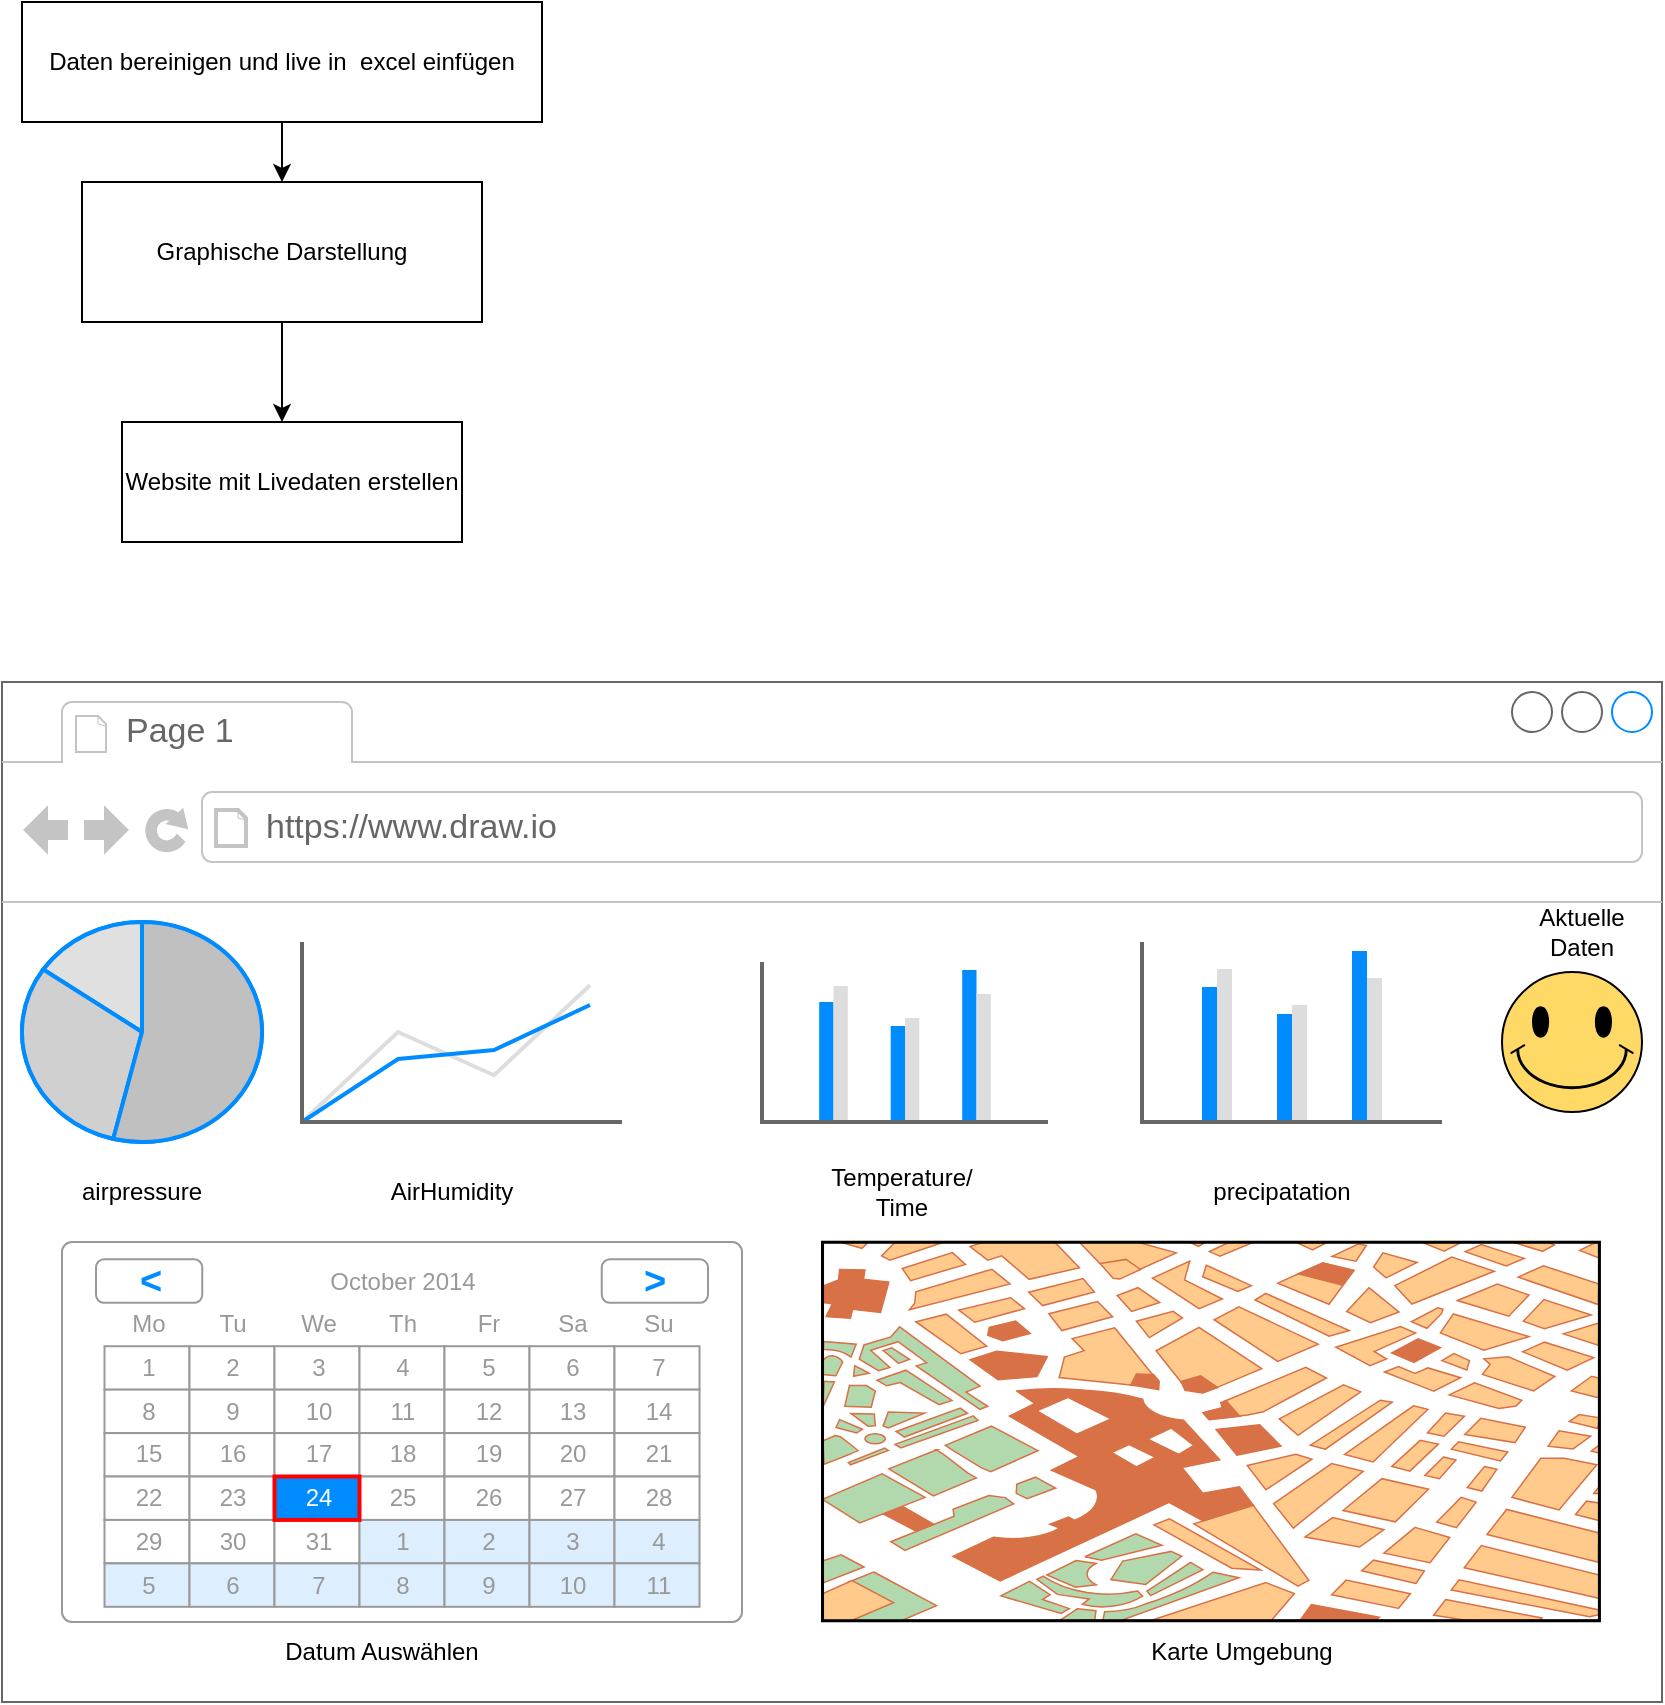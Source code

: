 <mxfile version="24.6.4" type="device">
  <diagram name="Seite-1" id="RdO1OdW-vev1KYqcD7v8">
    <mxGraphModel dx="1437" dy="780" grid="1" gridSize="10" guides="1" tooltips="1" connect="1" arrows="1" fold="1" page="1" pageScale="1" pageWidth="827" pageHeight="1169" math="0" shadow="0">
      <root>
        <mxCell id="0" />
        <mxCell id="1" parent="0" />
        <mxCell id="7vF60qcxZKFkqF9xGKKI-3" value="" style="edgeStyle=orthogonalEdgeStyle;rounded=0;orthogonalLoop=1;jettySize=auto;html=1;" edge="1" parent="1" source="7vF60qcxZKFkqF9xGKKI-1" target="7vF60qcxZKFkqF9xGKKI-2">
          <mxGeometry relative="1" as="geometry" />
        </mxCell>
        <mxCell id="7vF60qcxZKFkqF9xGKKI-1" value="Daten bereinigen und live in&amp;nbsp; excel einfügen" style="rounded=0;whiteSpace=wrap;html=1;" vertex="1" parent="1">
          <mxGeometry x="270" y="110" width="260" height="60" as="geometry" />
        </mxCell>
        <mxCell id="7vF60qcxZKFkqF9xGKKI-2" value="Graphische Darstellung" style="rounded=0;whiteSpace=wrap;html=1;" vertex="1" parent="1">
          <mxGeometry x="300" y="200" width="200" height="70" as="geometry" />
        </mxCell>
        <mxCell id="7vF60qcxZKFkqF9xGKKI-4" value="" style="endArrow=classic;html=1;rounded=0;exitX=0.5;exitY=1;exitDx=0;exitDy=0;" edge="1" parent="1" source="7vF60qcxZKFkqF9xGKKI-2">
          <mxGeometry width="50" height="50" relative="1" as="geometry">
            <mxPoint x="390" y="410" as="sourcePoint" />
            <mxPoint x="400" y="320" as="targetPoint" />
          </mxGeometry>
        </mxCell>
        <mxCell id="7vF60qcxZKFkqF9xGKKI-5" value="Website mit Livedaten erstellen" style="rounded=0;whiteSpace=wrap;html=1;" vertex="1" parent="1">
          <mxGeometry x="320" y="320" width="170" height="60" as="geometry" />
        </mxCell>
        <mxCell id="7vF60qcxZKFkqF9xGKKI-11" value="" style="strokeWidth=1;shadow=0;dashed=0;align=center;html=1;shape=mxgraph.mockup.containers.browserWindow;rSize=0;strokeColor=#666666;strokeColor2=#008cff;strokeColor3=#c4c4c4;mainText=,;recursiveResize=0;" vertex="1" parent="1">
          <mxGeometry x="260" y="450" width="830" height="510" as="geometry" />
        </mxCell>
        <mxCell id="7vF60qcxZKFkqF9xGKKI-12" value="Page 1" style="strokeWidth=1;shadow=0;dashed=0;align=center;html=1;shape=mxgraph.mockup.containers.anchor;fontSize=17;fontColor=#666666;align=left;whiteSpace=wrap;" vertex="1" parent="7vF60qcxZKFkqF9xGKKI-11">
          <mxGeometry x="60" y="12" width="110" height="26" as="geometry" />
        </mxCell>
        <mxCell id="7vF60qcxZKFkqF9xGKKI-13" value="https://www.draw.io" style="strokeWidth=1;shadow=0;dashed=0;align=center;html=1;shape=mxgraph.mockup.containers.anchor;rSize=0;fontSize=17;fontColor=#666666;align=left;" vertex="1" parent="7vF60qcxZKFkqF9xGKKI-11">
          <mxGeometry x="130" y="60" width="250" height="26" as="geometry" />
        </mxCell>
        <mxCell id="7vF60qcxZKFkqF9xGKKI-14" value="" style="verticalLabelPosition=bottom;shadow=0;dashed=0;align=center;html=1;verticalAlign=top;strokeWidth=1;shape=mxgraph.mockup.graphics.columnChart;strokeColor=none;strokeColor2=none;strokeColor3=#666666;fillColor2=#008cff;fillColor3=#dddddd;" vertex="1" parent="7vF60qcxZKFkqF9xGKKI-11">
          <mxGeometry x="380" y="140" width="143" height="80" as="geometry" />
        </mxCell>
        <mxCell id="7vF60qcxZKFkqF9xGKKI-15" value="" style="verticalLabelPosition=bottom;shadow=0;dashed=0;align=center;html=1;verticalAlign=top;strokeWidth=1;shape=mxgraph.mockup.graphics.columnChart;strokeColor=none;strokeColor2=none;strokeColor3=#666666;fillColor2=#008cff;fillColor3=#dddddd;" vertex="1" parent="7vF60qcxZKFkqF9xGKKI-11">
          <mxGeometry x="570" y="130" width="150" height="90" as="geometry" />
        </mxCell>
        <mxCell id="7vF60qcxZKFkqF9xGKKI-17" value="" style="verticalLabelPosition=bottom;shadow=0;dashed=0;align=center;html=1;verticalAlign=top;strokeWidth=1;shape=mxgraph.mockup.graphics.lineChart;strokeColor=none;strokeColor2=#666666;strokeColor3=#008cff;strokeColor4=#dddddd;" vertex="1" parent="7vF60qcxZKFkqF9xGKKI-11">
          <mxGeometry x="150" y="130" width="160" height="90" as="geometry" />
        </mxCell>
        <mxCell id="7vF60qcxZKFkqF9xGKKI-18" value="" style="verticalLabelPosition=bottom;shadow=0;dashed=0;align=center;html=1;verticalAlign=top;strokeWidth=1;shape=mxgraph.mockup.graphics.pieChart;strokeColor=#008cff;parts=10,20,35;partColors=#e0e0e0,#d0d0d0,#c0c0c0,#b0b0b0,#a0a0a0;strokeWidth=2;" vertex="1" parent="7vF60qcxZKFkqF9xGKKI-11">
          <mxGeometry x="10" y="120" width="120" height="110" as="geometry" />
        </mxCell>
        <mxCell id="7vF60qcxZKFkqF9xGKKI-19" value="Temperature/ Time" style="text;html=1;align=center;verticalAlign=middle;whiteSpace=wrap;rounded=0;" vertex="1" parent="7vF60qcxZKFkqF9xGKKI-11">
          <mxGeometry x="400" y="240" width="100" height="30" as="geometry" />
        </mxCell>
        <mxCell id="7vF60qcxZKFkqF9xGKKI-20" value="AirHumidity" style="text;html=1;align=center;verticalAlign=middle;whiteSpace=wrap;rounded=0;" vertex="1" parent="7vF60qcxZKFkqF9xGKKI-11">
          <mxGeometry x="170" y="240" width="110" height="30" as="geometry" />
        </mxCell>
        <mxCell id="7vF60qcxZKFkqF9xGKKI-22" value="airpressure" style="text;html=1;align=center;verticalAlign=middle;whiteSpace=wrap;rounded=0;" vertex="1" parent="7vF60qcxZKFkqF9xGKKI-11">
          <mxGeometry x="40" y="240" width="60" height="30" as="geometry" />
        </mxCell>
        <mxCell id="7vF60qcxZKFkqF9xGKKI-23" value="precipatation" style="text;html=1;align=center;verticalAlign=middle;whiteSpace=wrap;rounded=0;" vertex="1" parent="7vF60qcxZKFkqF9xGKKI-11">
          <mxGeometry x="590" y="240" width="100" height="30" as="geometry" />
        </mxCell>
        <mxCell id="7vF60qcxZKFkqF9xGKKI-25" value="Aktuelle Daten" style="text;html=1;align=center;verticalAlign=middle;whiteSpace=wrap;rounded=0;" vertex="1" parent="7vF60qcxZKFkqF9xGKKI-11">
          <mxGeometry x="760" y="110" width="60" height="30" as="geometry" />
        </mxCell>
        <mxCell id="7vF60qcxZKFkqF9xGKKI-31" value="" style="verticalLabelPosition=bottom;shadow=0;dashed=0;align=center;html=1;verticalAlign=top;strokeWidth=1;shape=mxgraph.mockup.misc.map;" vertex="1" parent="7vF60qcxZKFkqF9xGKKI-11">
          <mxGeometry x="410" y="280" width="390" height="190" as="geometry" />
        </mxCell>
        <mxCell id="7vF60qcxZKFkqF9xGKKI-33" value="Karte Umgebung" style="text;html=1;align=center;verticalAlign=middle;whiteSpace=wrap;rounded=0;" vertex="1" parent="7vF60qcxZKFkqF9xGKKI-11">
          <mxGeometry x="550" y="470" width="140" height="30" as="geometry" />
        </mxCell>
        <mxCell id="7vF60qcxZKFkqF9xGKKI-34" value="" style="verticalLabelPosition=bottom;verticalAlign=top;html=1;shape=mxgraph.basic.smiley;fillColor=#FFD966;strokeColor=#000000;" vertex="1" parent="7vF60qcxZKFkqF9xGKKI-11">
          <mxGeometry x="750" y="145" width="70" height="70" as="geometry" />
        </mxCell>
        <mxCell id="7vF60qcxZKFkqF9xGKKI-44" value="" style="strokeWidth=1;shadow=0;dashed=0;align=center;html=1;shape=mxgraph.mockup.forms.rrect;rSize=5;strokeColor=#999999;fillColor=#ffffff;" vertex="1" parent="7vF60qcxZKFkqF9xGKKI-11">
          <mxGeometry x="30" y="280" width="340" height="190" as="geometry" />
        </mxCell>
        <mxCell id="7vF60qcxZKFkqF9xGKKI-45" value="October 2014" style="strokeWidth=1;shadow=0;dashed=0;align=center;html=1;shape=mxgraph.mockup.forms.anchor;fontColor=#999999;" vertex="1" parent="7vF60qcxZKFkqF9xGKKI-44">
          <mxGeometry x="63.75" y="8.686" width="212.5" height="21.714" as="geometry" />
        </mxCell>
        <mxCell id="7vF60qcxZKFkqF9xGKKI-46" value="&lt;" style="strokeWidth=1;shadow=0;dashed=0;align=center;html=1;shape=mxgraph.mockup.forms.rrect;rSize=4;strokeColor=#999999;fontColor=#008cff;fontSize=19;fontStyle=1;" vertex="1" parent="7vF60qcxZKFkqF9xGKKI-44">
          <mxGeometry x="17" y="8.686" width="53.125" height="21.714" as="geometry" />
        </mxCell>
        <mxCell id="7vF60qcxZKFkqF9xGKKI-47" value="&gt;" style="strokeWidth=1;shadow=0;dashed=0;align=center;html=1;shape=mxgraph.mockup.forms.rrect;rSize=4;strokeColor=#999999;fontColor=#008cff;fontSize=19;fontStyle=1;" vertex="1" parent="7vF60qcxZKFkqF9xGKKI-44">
          <mxGeometry x="269.875" y="8.686" width="53.125" height="21.714" as="geometry" />
        </mxCell>
        <mxCell id="7vF60qcxZKFkqF9xGKKI-48" value="Mo" style="strokeWidth=1;shadow=0;dashed=0;align=center;html=1;shape=mxgraph.mockup.forms.anchor;fontColor=#999999;" vertex="1" parent="7vF60qcxZKFkqF9xGKKI-44">
          <mxGeometry x="21.25" y="30.4" width="42.5" height="21.714" as="geometry" />
        </mxCell>
        <mxCell id="7vF60qcxZKFkqF9xGKKI-49" value="Tu" style="strokeWidth=1;shadow=0;dashed=0;align=center;html=1;shape=mxgraph.mockup.forms.anchor;fontColor=#999999;" vertex="1" parent="7vF60qcxZKFkqF9xGKKI-44">
          <mxGeometry x="63.75" y="30.4" width="42.5" height="21.714" as="geometry" />
        </mxCell>
        <mxCell id="7vF60qcxZKFkqF9xGKKI-50" value="We" style="strokeWidth=1;shadow=0;dashed=0;align=center;html=1;shape=mxgraph.mockup.forms.anchor;fontColor=#999999;" vertex="1" parent="7vF60qcxZKFkqF9xGKKI-44">
          <mxGeometry x="106.25" y="30.4" width="42.5" height="21.714" as="geometry" />
        </mxCell>
        <mxCell id="7vF60qcxZKFkqF9xGKKI-51" value="Th" style="strokeWidth=1;shadow=0;dashed=0;align=center;html=1;shape=mxgraph.mockup.forms.anchor;fontColor=#999999;" vertex="1" parent="7vF60qcxZKFkqF9xGKKI-44">
          <mxGeometry x="148.75" y="30.4" width="42.5" height="21.714" as="geometry" />
        </mxCell>
        <mxCell id="7vF60qcxZKFkqF9xGKKI-52" value="Fr" style="strokeWidth=1;shadow=0;dashed=0;align=center;html=1;shape=mxgraph.mockup.forms.anchor;fontColor=#999999;" vertex="1" parent="7vF60qcxZKFkqF9xGKKI-44">
          <mxGeometry x="191.25" y="30.4" width="42.5" height="21.714" as="geometry" />
        </mxCell>
        <mxCell id="7vF60qcxZKFkqF9xGKKI-53" value="Sa" style="strokeWidth=1;shadow=0;dashed=0;align=center;html=1;shape=mxgraph.mockup.forms.anchor;fontColor=#999999;" vertex="1" parent="7vF60qcxZKFkqF9xGKKI-44">
          <mxGeometry x="233.75" y="30.4" width="42.5" height="21.714" as="geometry" />
        </mxCell>
        <mxCell id="7vF60qcxZKFkqF9xGKKI-54" value="Su" style="strokeWidth=1;shadow=0;dashed=0;align=center;html=1;shape=mxgraph.mockup.forms.anchor;fontColor=#999999;" vertex="1" parent="7vF60qcxZKFkqF9xGKKI-44">
          <mxGeometry x="276.25" y="30.4" width="42.5" height="21.714" as="geometry" />
        </mxCell>
        <mxCell id="7vF60qcxZKFkqF9xGKKI-55" value="1" style="strokeWidth=1;shadow=0;dashed=0;align=center;html=1;shape=mxgraph.mockup.forms.rrect;rSize=0;strokeColor=#999999;fontColor=#999999;" vertex="1" parent="7vF60qcxZKFkqF9xGKKI-44">
          <mxGeometry x="21.25" y="52.114" width="42.5" height="21.714" as="geometry" />
        </mxCell>
        <mxCell id="7vF60qcxZKFkqF9xGKKI-56" value="2" style="strokeWidth=1;shadow=0;dashed=0;align=center;html=1;shape=mxgraph.mockup.forms.rrect;rSize=0;strokeColor=#999999;fontColor=#999999;" vertex="1" parent="7vF60qcxZKFkqF9xGKKI-44">
          <mxGeometry x="63.75" y="52.114" width="42.5" height="21.714" as="geometry" />
        </mxCell>
        <mxCell id="7vF60qcxZKFkqF9xGKKI-57" value="3" style="strokeWidth=1;shadow=0;dashed=0;align=center;html=1;shape=mxgraph.mockup.forms.rrect;rSize=0;strokeColor=#999999;fontColor=#999999;" vertex="1" parent="7vF60qcxZKFkqF9xGKKI-44">
          <mxGeometry x="106.25" y="52.114" width="42.5" height="21.714" as="geometry" />
        </mxCell>
        <mxCell id="7vF60qcxZKFkqF9xGKKI-58" value="4" style="strokeWidth=1;shadow=0;dashed=0;align=center;html=1;shape=mxgraph.mockup.forms.rrect;rSize=0;strokeColor=#999999;fontColor=#999999;" vertex="1" parent="7vF60qcxZKFkqF9xGKKI-44">
          <mxGeometry x="148.75" y="52.114" width="42.5" height="21.714" as="geometry" />
        </mxCell>
        <mxCell id="7vF60qcxZKFkqF9xGKKI-59" value="5" style="strokeWidth=1;shadow=0;dashed=0;align=center;html=1;shape=mxgraph.mockup.forms.rrect;rSize=0;strokeColor=#999999;fontColor=#999999;" vertex="1" parent="7vF60qcxZKFkqF9xGKKI-44">
          <mxGeometry x="191.25" y="52.114" width="42.5" height="21.714" as="geometry" />
        </mxCell>
        <mxCell id="7vF60qcxZKFkqF9xGKKI-60" value="6" style="strokeWidth=1;shadow=0;dashed=0;align=center;html=1;shape=mxgraph.mockup.forms.rrect;rSize=0;strokeColor=#999999;fontColor=#999999;" vertex="1" parent="7vF60qcxZKFkqF9xGKKI-44">
          <mxGeometry x="233.75" y="52.114" width="42.5" height="21.714" as="geometry" />
        </mxCell>
        <mxCell id="7vF60qcxZKFkqF9xGKKI-61" value="7" style="strokeWidth=1;shadow=0;dashed=0;align=center;html=1;shape=mxgraph.mockup.forms.rrect;rSize=0;strokeColor=#999999;fontColor=#999999;" vertex="1" parent="7vF60qcxZKFkqF9xGKKI-44">
          <mxGeometry x="276.25" y="52.114" width="42.5" height="21.714" as="geometry" />
        </mxCell>
        <mxCell id="7vF60qcxZKFkqF9xGKKI-62" value="8" style="strokeWidth=1;shadow=0;dashed=0;align=center;html=1;shape=mxgraph.mockup.forms.rrect;rSize=0;strokeColor=#999999;fontColor=#999999;" vertex="1" parent="7vF60qcxZKFkqF9xGKKI-44">
          <mxGeometry x="21.25" y="73.829" width="42.5" height="21.714" as="geometry" />
        </mxCell>
        <mxCell id="7vF60qcxZKFkqF9xGKKI-63" value="9" style="strokeWidth=1;shadow=0;dashed=0;align=center;html=1;shape=mxgraph.mockup.forms.rrect;rSize=0;strokeColor=#999999;fontColor=#999999;" vertex="1" parent="7vF60qcxZKFkqF9xGKKI-44">
          <mxGeometry x="63.75" y="73.829" width="42.5" height="21.714" as="geometry" />
        </mxCell>
        <mxCell id="7vF60qcxZKFkqF9xGKKI-64" value="10" style="strokeWidth=1;shadow=0;dashed=0;align=center;html=1;shape=mxgraph.mockup.forms.rrect;rSize=0;strokeColor=#999999;fontColor=#999999;" vertex="1" parent="7vF60qcxZKFkqF9xGKKI-44">
          <mxGeometry x="106.25" y="73.829" width="42.5" height="21.714" as="geometry" />
        </mxCell>
        <mxCell id="7vF60qcxZKFkqF9xGKKI-65" value="11" style="strokeWidth=1;shadow=0;dashed=0;align=center;html=1;shape=mxgraph.mockup.forms.rrect;rSize=0;strokeColor=#999999;fontColor=#999999;" vertex="1" parent="7vF60qcxZKFkqF9xGKKI-44">
          <mxGeometry x="148.75" y="73.829" width="42.5" height="21.714" as="geometry" />
        </mxCell>
        <mxCell id="7vF60qcxZKFkqF9xGKKI-66" value="12" style="strokeWidth=1;shadow=0;dashed=0;align=center;html=1;shape=mxgraph.mockup.forms.rrect;rSize=0;strokeColor=#999999;fontColor=#999999;" vertex="1" parent="7vF60qcxZKFkqF9xGKKI-44">
          <mxGeometry x="191.25" y="73.829" width="42.5" height="21.714" as="geometry" />
        </mxCell>
        <mxCell id="7vF60qcxZKFkqF9xGKKI-67" value="13" style="strokeWidth=1;shadow=0;dashed=0;align=center;html=1;shape=mxgraph.mockup.forms.rrect;rSize=0;strokeColor=#999999;fontColor=#999999;" vertex="1" parent="7vF60qcxZKFkqF9xGKKI-44">
          <mxGeometry x="233.75" y="73.829" width="42.5" height="21.714" as="geometry" />
        </mxCell>
        <mxCell id="7vF60qcxZKFkqF9xGKKI-68" value="14" style="strokeWidth=1;shadow=0;dashed=0;align=center;html=1;shape=mxgraph.mockup.forms.rrect;rSize=0;strokeColor=#999999;fontColor=#999999;" vertex="1" parent="7vF60qcxZKFkqF9xGKKI-44">
          <mxGeometry x="276.25" y="73.829" width="42.5" height="21.714" as="geometry" />
        </mxCell>
        <mxCell id="7vF60qcxZKFkqF9xGKKI-69" value="15" style="strokeWidth=1;shadow=0;dashed=0;align=center;html=1;shape=mxgraph.mockup.forms.rrect;rSize=0;strokeColor=#999999;fontColor=#999999;" vertex="1" parent="7vF60qcxZKFkqF9xGKKI-44">
          <mxGeometry x="21.25" y="95.543" width="42.5" height="21.714" as="geometry" />
        </mxCell>
        <mxCell id="7vF60qcxZKFkqF9xGKKI-70" value="16" style="strokeWidth=1;shadow=0;dashed=0;align=center;html=1;shape=mxgraph.mockup.forms.rrect;rSize=0;strokeColor=#999999;fontColor=#999999;" vertex="1" parent="7vF60qcxZKFkqF9xGKKI-44">
          <mxGeometry x="63.75" y="95.543" width="42.5" height="21.714" as="geometry" />
        </mxCell>
        <mxCell id="7vF60qcxZKFkqF9xGKKI-71" value="17" style="strokeWidth=1;shadow=0;dashed=0;align=center;html=1;shape=mxgraph.mockup.forms.rrect;rSize=0;strokeColor=#999999;fontColor=#999999;" vertex="1" parent="7vF60qcxZKFkqF9xGKKI-44">
          <mxGeometry x="106.25" y="95.543" width="42.5" height="21.714" as="geometry" />
        </mxCell>
        <mxCell id="7vF60qcxZKFkqF9xGKKI-72" value="18" style="strokeWidth=1;shadow=0;dashed=0;align=center;html=1;shape=mxgraph.mockup.forms.rrect;rSize=0;strokeColor=#999999;fontColor=#999999;" vertex="1" parent="7vF60qcxZKFkqF9xGKKI-44">
          <mxGeometry x="148.75" y="95.543" width="42.5" height="21.714" as="geometry" />
        </mxCell>
        <mxCell id="7vF60qcxZKFkqF9xGKKI-73" value="19" style="strokeWidth=1;shadow=0;dashed=0;align=center;html=1;shape=mxgraph.mockup.forms.rrect;rSize=0;strokeColor=#999999;fontColor=#999999;" vertex="1" parent="7vF60qcxZKFkqF9xGKKI-44">
          <mxGeometry x="191.25" y="95.543" width="42.5" height="21.714" as="geometry" />
        </mxCell>
        <mxCell id="7vF60qcxZKFkqF9xGKKI-74" value="20" style="strokeWidth=1;shadow=0;dashed=0;align=center;html=1;shape=mxgraph.mockup.forms.rrect;rSize=0;strokeColor=#999999;fontColor=#999999;" vertex="1" parent="7vF60qcxZKFkqF9xGKKI-44">
          <mxGeometry x="233.75" y="95.543" width="42.5" height="21.714" as="geometry" />
        </mxCell>
        <mxCell id="7vF60qcxZKFkqF9xGKKI-75" value="21" style="strokeWidth=1;shadow=0;dashed=0;align=center;html=1;shape=mxgraph.mockup.forms.rrect;rSize=0;strokeColor=#999999;fontColor=#999999;" vertex="1" parent="7vF60qcxZKFkqF9xGKKI-44">
          <mxGeometry x="276.25" y="95.543" width="42.5" height="21.714" as="geometry" />
        </mxCell>
        <mxCell id="7vF60qcxZKFkqF9xGKKI-76" value="22" style="strokeWidth=1;shadow=0;dashed=0;align=center;html=1;shape=mxgraph.mockup.forms.rrect;rSize=0;strokeColor=#999999;fontColor=#999999;" vertex="1" parent="7vF60qcxZKFkqF9xGKKI-44">
          <mxGeometry x="21.25" y="117.257" width="42.5" height="21.714" as="geometry" />
        </mxCell>
        <mxCell id="7vF60qcxZKFkqF9xGKKI-77" value="23" style="strokeWidth=1;shadow=0;dashed=0;align=center;html=1;shape=mxgraph.mockup.forms.rrect;rSize=0;strokeColor=#999999;fontColor=#999999;" vertex="1" parent="7vF60qcxZKFkqF9xGKKI-44">
          <mxGeometry x="63.75" y="117.257" width="42.5" height="21.714" as="geometry" />
        </mxCell>
        <mxCell id="7vF60qcxZKFkqF9xGKKI-78" value="25" style="strokeWidth=1;shadow=0;dashed=0;align=center;html=1;shape=mxgraph.mockup.forms.rrect;rSize=0;strokeColor=#999999;fontColor=#999999;" vertex="1" parent="7vF60qcxZKFkqF9xGKKI-44">
          <mxGeometry x="148.75" y="117.257" width="42.5" height="21.714" as="geometry" />
        </mxCell>
        <mxCell id="7vF60qcxZKFkqF9xGKKI-79" value="26" style="strokeWidth=1;shadow=0;dashed=0;align=center;html=1;shape=mxgraph.mockup.forms.rrect;rSize=0;strokeColor=#999999;fontColor=#999999;" vertex="1" parent="7vF60qcxZKFkqF9xGKKI-44">
          <mxGeometry x="191.25" y="117.257" width="42.5" height="21.714" as="geometry" />
        </mxCell>
        <mxCell id="7vF60qcxZKFkqF9xGKKI-80" value="27" style="strokeWidth=1;shadow=0;dashed=0;align=center;html=1;shape=mxgraph.mockup.forms.rrect;rSize=0;strokeColor=#999999;fontColor=#999999;" vertex="1" parent="7vF60qcxZKFkqF9xGKKI-44">
          <mxGeometry x="233.75" y="117.257" width="42.5" height="21.714" as="geometry" />
        </mxCell>
        <mxCell id="7vF60qcxZKFkqF9xGKKI-81" value="28" style="strokeWidth=1;shadow=0;dashed=0;align=center;html=1;shape=mxgraph.mockup.forms.rrect;rSize=0;strokeColor=#999999;fontColor=#999999;" vertex="1" parent="7vF60qcxZKFkqF9xGKKI-44">
          <mxGeometry x="276.25" y="117.257" width="42.5" height="21.714" as="geometry" />
        </mxCell>
        <mxCell id="7vF60qcxZKFkqF9xGKKI-82" value="29" style="strokeWidth=1;shadow=0;dashed=0;align=center;html=1;shape=mxgraph.mockup.forms.rrect;rSize=0;strokeColor=#999999;fontColor=#999999;" vertex="1" parent="7vF60qcxZKFkqF9xGKKI-44">
          <mxGeometry x="21.25" y="138.971" width="42.5" height="21.714" as="geometry" />
        </mxCell>
        <mxCell id="7vF60qcxZKFkqF9xGKKI-83" value="30" style="strokeWidth=1;shadow=0;dashed=0;align=center;html=1;shape=mxgraph.mockup.forms.rrect;rSize=0;strokeColor=#999999;fontColor=#999999;" vertex="1" parent="7vF60qcxZKFkqF9xGKKI-44">
          <mxGeometry x="63.75" y="138.971" width="42.5" height="21.714" as="geometry" />
        </mxCell>
        <mxCell id="7vF60qcxZKFkqF9xGKKI-84" value="31" style="strokeWidth=1;shadow=0;dashed=0;align=center;html=1;shape=mxgraph.mockup.forms.rrect;rSize=0;strokeColor=#999999;fontColor=#999999;" vertex="1" parent="7vF60qcxZKFkqF9xGKKI-44">
          <mxGeometry x="106.25" y="138.971" width="42.5" height="21.714" as="geometry" />
        </mxCell>
        <mxCell id="7vF60qcxZKFkqF9xGKKI-85" value="1" style="strokeWidth=1;shadow=0;dashed=0;align=center;html=1;shape=mxgraph.mockup.forms.rrect;rSize=0;strokeColor=#999999;fontColor=#999999;fillColor=#ddeeff;" vertex="1" parent="7vF60qcxZKFkqF9xGKKI-44">
          <mxGeometry x="148.75" y="138.971" width="42.5" height="21.714" as="geometry" />
        </mxCell>
        <mxCell id="7vF60qcxZKFkqF9xGKKI-86" value="2" style="strokeWidth=1;shadow=0;dashed=0;align=center;html=1;shape=mxgraph.mockup.forms.rrect;rSize=0;strokeColor=#999999;fontColor=#999999;fillColor=#ddeeff;" vertex="1" parent="7vF60qcxZKFkqF9xGKKI-44">
          <mxGeometry x="191.25" y="138.971" width="42.5" height="21.714" as="geometry" />
        </mxCell>
        <mxCell id="7vF60qcxZKFkqF9xGKKI-87" value="3" style="strokeWidth=1;shadow=0;dashed=0;align=center;html=1;shape=mxgraph.mockup.forms.rrect;rSize=0;strokeColor=#999999;fontColor=#999999;fillColor=#ddeeff;" vertex="1" parent="7vF60qcxZKFkqF9xGKKI-44">
          <mxGeometry x="233.75" y="138.971" width="42.5" height="21.714" as="geometry" />
        </mxCell>
        <mxCell id="7vF60qcxZKFkqF9xGKKI-88" value="4" style="strokeWidth=1;shadow=0;dashed=0;align=center;html=1;shape=mxgraph.mockup.forms.rrect;rSize=0;strokeColor=#999999;fontColor=#999999;fillColor=#ddeeff;" vertex="1" parent="7vF60qcxZKFkqF9xGKKI-44">
          <mxGeometry x="276.25" y="138.971" width="42.5" height="21.714" as="geometry" />
        </mxCell>
        <mxCell id="7vF60qcxZKFkqF9xGKKI-89" value="5" style="strokeWidth=1;shadow=0;dashed=0;align=center;html=1;shape=mxgraph.mockup.forms.rrect;rSize=0;strokeColor=#999999;fontColor=#999999;fillColor=#ddeeff;" vertex="1" parent="7vF60qcxZKFkqF9xGKKI-44">
          <mxGeometry x="21.25" y="160.686" width="42.5" height="21.714" as="geometry" />
        </mxCell>
        <mxCell id="7vF60qcxZKFkqF9xGKKI-90" value="6" style="strokeWidth=1;shadow=0;dashed=0;align=center;html=1;shape=mxgraph.mockup.forms.rrect;rSize=0;strokeColor=#999999;fontColor=#999999;fillColor=#ddeeff;" vertex="1" parent="7vF60qcxZKFkqF9xGKKI-44">
          <mxGeometry x="63.75" y="160.686" width="42.5" height="21.714" as="geometry" />
        </mxCell>
        <mxCell id="7vF60qcxZKFkqF9xGKKI-91" value="7" style="strokeWidth=1;shadow=0;dashed=0;align=center;html=1;shape=mxgraph.mockup.forms.rrect;rSize=0;strokeColor=#999999;fontColor=#999999;fillColor=#ddeeff;" vertex="1" parent="7vF60qcxZKFkqF9xGKKI-44">
          <mxGeometry x="106.25" y="160.686" width="42.5" height="21.714" as="geometry" />
        </mxCell>
        <mxCell id="7vF60qcxZKFkqF9xGKKI-92" value="8" style="strokeWidth=1;shadow=0;dashed=0;align=center;html=1;shape=mxgraph.mockup.forms.rrect;rSize=0;strokeColor=#999999;fontColor=#999999;fillColor=#ddeeff;" vertex="1" parent="7vF60qcxZKFkqF9xGKKI-44">
          <mxGeometry x="148.75" y="160.686" width="42.5" height="21.714" as="geometry" />
        </mxCell>
        <mxCell id="7vF60qcxZKFkqF9xGKKI-93" value="9" style="strokeWidth=1;shadow=0;dashed=0;align=center;html=1;shape=mxgraph.mockup.forms.rrect;rSize=0;strokeColor=#999999;fontColor=#999999;fillColor=#ddeeff;" vertex="1" parent="7vF60qcxZKFkqF9xGKKI-44">
          <mxGeometry x="191.25" y="160.686" width="42.5" height="21.714" as="geometry" />
        </mxCell>
        <mxCell id="7vF60qcxZKFkqF9xGKKI-94" value="10" style="strokeWidth=1;shadow=0;dashed=0;align=center;html=1;shape=mxgraph.mockup.forms.rrect;rSize=0;strokeColor=#999999;fontColor=#999999;fillColor=#ddeeff;" vertex="1" parent="7vF60qcxZKFkqF9xGKKI-44">
          <mxGeometry x="233.75" y="160.686" width="42.5" height="21.714" as="geometry" />
        </mxCell>
        <mxCell id="7vF60qcxZKFkqF9xGKKI-95" value="11" style="strokeWidth=1;shadow=0;dashed=0;align=center;html=1;shape=mxgraph.mockup.forms.rrect;rSize=0;strokeColor=#999999;fontColor=#999999;fillColor=#ddeeff;" vertex="1" parent="7vF60qcxZKFkqF9xGKKI-44">
          <mxGeometry x="276.25" y="160.686" width="42.5" height="21.714" as="geometry" />
        </mxCell>
        <mxCell id="7vF60qcxZKFkqF9xGKKI-96" value="24" style="strokeWidth=1;shadow=0;dashed=0;align=center;html=1;shape=mxgraph.mockup.forms.rrect;rSize=0;strokeColor=#ff0000;fontColor=#ffffff;strokeWidth=2;fillColor=#008cff;" vertex="1" parent="7vF60qcxZKFkqF9xGKKI-44">
          <mxGeometry x="106.25" y="117.257" width="42.5" height="21.714" as="geometry" />
        </mxCell>
        <mxCell id="7vF60qcxZKFkqF9xGKKI-97" value="Datum Auswählen" style="text;html=1;align=center;verticalAlign=middle;whiteSpace=wrap;rounded=0;" vertex="1" parent="7vF60qcxZKFkqF9xGKKI-11">
          <mxGeometry x="130" y="470" width="120" height="30" as="geometry" />
        </mxCell>
      </root>
    </mxGraphModel>
  </diagram>
</mxfile>

